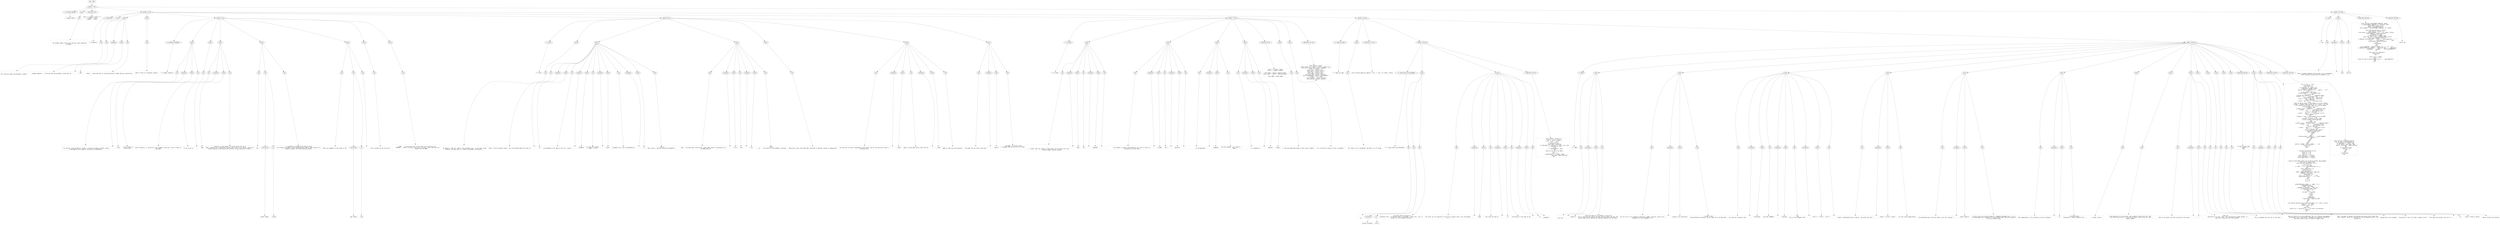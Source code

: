 digraph lpegNode {

node [fontname=Helvetica]
edge [style=dashed]

doc_0 [label="doc - 398"]


doc_0 -> { section_1}
{rank=same; section_1}

section_1 [label="section: 1-352"]


// END RANK doc_0

section_1 -> { header_2 prose_3 codeblock_4 section_5 section_6}
{rank=same; header_2 prose_3 codeblock_4 section_5 section_6}

header_2 [label="1 : Grammar Module"]

prose_3 [label="prose"]

codeblock_4 [label="code block 6-10"]

section_5 [label="section: 12-118"]

section_6 [label="section: 353-398"]


// END RANK section_1

header_2 -> leaf_7
leaf_7  [color=Gray,shape=rectangle,fontname=Inconsolata,label="* Grammar Module"]
// END RANK header_2

prose_3 -> { raw_8}
{rank=same; raw_8}

raw_8 [label="raw"]


// END RANK prose_3

raw_8 -> leaf_9
leaf_9  [color=Gray,shape=rectangle,fontname=Inconsolata,label="

  The grammar module returns one function, which generates
a grammar.
"]
// END RANK raw_8

codeblock_4 -> leaf_10
leaf_10  [color=Gray,shape=rectangle,fontname=Inconsolata,label="local s = require \"status\" ()
s.verbose = false
s.angry   = false"]
// END RANK codeblock_4

section_5 -> { header_11 prose_12 prose_13 prose_14 section_15 section_16 section_17 section_18}
{rank=same; header_11 prose_12 prose_13 prose_14 section_15 section_16 section_17 section_18}

header_11 [label="2 : Parameters"]

prose_12 [label="prose"]

prose_13 [label="prose"]

prose_14 [label="prose"]

section_15 [label="section: 22-47"]

section_16 [label="section: 48-72"]

section_17 [label="section: 73-118"]

section_18 [label="section: 119-159"]


// END RANK section_5

header_11 -> leaf_19
leaf_19  [color=Gray,shape=rectangle,fontname=Inconsolata,label="** Parameters"]
// END RANK header_11

prose_12 -> { raw_20}
{rank=same; raw_20}

raw_20 [label="raw"]


// END RANK prose_12

raw_20 -> leaf_21
leaf_21  [color=Gray,shape=rectangle,fontname=Inconsolata,label="

This function takes two parameters, namely:
"]
// END RANK raw_20

prose_13 -> { raw_22 prespace_23 literal_24 raw_25}
{rank=same; raw_22 prespace_23 literal_24 raw_25}

raw_22 [label="raw"]

prespace_23 [label="prespace"]

literal_24 [label="literal"]

raw_25 [label="raw"]


// END RANK prose_13

raw_22 -> leaf_26
leaf_26  [color=Gray,shape=rectangle,fontname=Inconsolata,label="
  - grammar_template :  A function with one parameter, which must be"]
// END RANK raw_22

prespace_23 -> leaf_27
leaf_27  [color=Gray,shape=rectangle,fontname=Inconsolata,label=" "]
// END RANK prespace_23

literal_24 -> leaf_28
leaf_28  [color=Gray,shape=rectangle,fontname=Inconsolata,label="_ENV"]
// END RANK literal_24

raw_25 -> leaf_29
leaf_29  [color=Gray,shape=rectangle,fontname=Inconsolata,label=".
  - metas :  A map with keys of string and values of Node subclass constructors.
"]
// END RANK raw_25

prose_14 -> { raw_30}
{rank=same; raw_30}

raw_30 [label="raw"]


// END RANK prose_14

raw_30 -> leaf_31
leaf_31  [color=Gray,shape=rectangle,fontname=Inconsolata,label="
Both of these are reasonably complex.

"]
// END RANK raw_30

section_15 -> { header_32 prose_33 prose_34 prose_35 prose_36 prose_37 prose_38 prose_39}
{rank=same; header_32 prose_33 prose_34 prose_35 prose_36 prose_37 prose_38 prose_39}

header_32 [label="3 : grammar_template"]

prose_33 [label="prose"]

prose_34 [label="prose"]

prose_35 [label="prose"]

prose_36 [label="prose"]

prose_37 [label="prose"]

prose_38 [label="prose"]

prose_39 [label="prose"]


// END RANK section_15

header_32 -> leaf_40
leaf_40  [color=Gray,shape=rectangle,fontname=Inconsolata,label="*** grammar_template"]
// END RANK header_32

prose_33 -> { raw_41 prespace_42 literal_43 raw_44}
{rank=same; raw_41 prespace_42 literal_43 raw_44}

raw_41 [label="raw"]

prespace_42 [label="prespace"]

literal_43 [label="literal"]

raw_44 [label="raw"]


// END RANK prose_33

raw_41 -> leaf_45
leaf_45  [color=Gray,shape=rectangle,fontname=Inconsolata,label="

  The internal function @define creates a custom environment variable, neatly
sidestepping lua's pedantic insistance on prepending"]
// END RANK raw_41

prespace_42 -> leaf_46
leaf_46  [color=Gray,shape=rectangle,fontname=Inconsolata,label=" "]
// END RANK prespace_42

literal_43 -> leaf_47
leaf_47  [color=Gray,shape=rectangle,fontname=Inconsolata,label="local"]
// END RANK literal_43

raw_44 -> leaf_48
leaf_48  [color=Gray,shape=rectangle,fontname=Inconsolata,label=" to all values of
significance.
"]
// END RANK raw_44

prose_34 -> { raw_49}
{rank=same; raw_49}

raw_49 [label="raw"]


// END RANK prose_34

raw_49 -> leaf_50
leaf_50  [color=Gray,shape=rectangle,fontname=Inconsolata,label="
More relevantly, it constructs a full grammar, which will return a table of
type Node.
"]
// END RANK raw_49

prose_35 -> { raw_51 prespace_52 literal_53 raw_54}
{rank=same; raw_51 prespace_52 literal_53 raw_54}

raw_51 [label="raw"]

prespace_52 [label="prespace"]

literal_53 [label="literal"]

raw_54 [label="raw"]


// END RANK prose_35

raw_51 -> leaf_55
leaf_55  [color=Gray,shape=rectangle,fontname=Inconsolata,label="
If you stick to"]
// END RANK raw_51

prespace_52 -> leaf_56
leaf_56  [color=Gray,shape=rectangle,fontname=Inconsolata,label=" "]
// END RANK prespace_52

literal_53 -> leaf_57
leaf_57  [color=Gray,shape=rectangle,fontname=Inconsolata,label="lpeg"]
// END RANK literal_53

raw_54 -> leaf_58
leaf_58  [color=Gray,shape=rectangle,fontname=Inconsolata,label=" patterns, as you should, all array values will be of
Node.  Captures will interpolate various other sorts of Lua values, which will
induce halting in some places and silently corrupt execution in others.
"]
// END RANK raw_54

prose_36 -> { raw_59 link_60 raw_61}
{rank=same; raw_59 link_60 raw_61}

raw_59 [label="raw"]

link_60 [label="link"]

raw_61 [label="raw"]


// END RANK prose_36

raw_59 -> leaf_62
leaf_62  [color=Gray,shape=rectangle,fontname=Inconsolata,label="
The "]
// END RANK raw_59

link_60 -> { anchortext_63 url_64}
{rank=same; anchortext_63 url_64}

anchortext_63 [label="anchortext"]

url_64 [label="url"]


// END RANK link_60

anchortext_63 -> leaf_65
leaf_65  [color=Gray,shape=rectangle,fontname=Inconsolata,label="elpatt module"]
// END RANK anchortext_63

url_64 -> leaf_66
leaf_66  [color=Gray,shape=rectangle,fontname=Inconsolata,label="./elpatt"]
// END RANK url_64

raw_61 -> leaf_67
leaf_67  [color=Gray,shape=rectangle,fontname=Inconsolata,label=" is intended to provide those patterns which
are allowed in Grammars, while expanding the scope of some favorites to
properly respect utf-8 and otherwise behave.
"]
// END RANK raw_61

prose_37 -> { raw_68 link_69 raw_70}
{rank=same; raw_68 link_69 raw_70}

raw_68 [label="raw"]

link_69 [label="link"]

raw_70 [label="raw"]


// END RANK prose_37

raw_68 -> leaf_71
leaf_71  [color=Gray,shape=rectangle,fontname=Inconsolata,label="
There are examples of the format in the "]
// END RANK raw_68

link_69 -> { anchortext_72 url_73}
{rank=same; anchortext_72 url_73}

anchortext_72 [label="anchortext"]

url_73 [label="url"]


// END RANK link_69

anchortext_72 -> leaf_74
leaf_74  [color=Gray,shape=rectangle,fontname=Inconsolata,label="spec module"]
// END RANK anchortext_72

url_73 -> leaf_75
leaf_75  [color=Gray,shape=rectangle,fontname=Inconsolata,label="./spec"]
// END RANK url_73

raw_70 -> leaf_76
leaf_76  [color=Gray,shape=rectangle,fontname=Inconsolata,label=".
"]
// END RANK raw_70

prose_38 -> { raw_77}
{rank=same; raw_77}

raw_77 [label="raw"]


// END RANK prose_38

raw_77 -> leaf_78
leaf_78  [color=Gray,shape=rectangle,fontname=Inconsolata,label="
Also included are two functions:
"]
// END RANK raw_77

prose_39 -> { raw_79}
{rank=same; raw_79}

raw_79 [label="raw"]


// END RANK prose_39

raw_79 -> leaf_80
leaf_80  [color=Gray,shape=rectangle,fontname=Inconsolata,label="
  -  START :  a string which must be the same as the starting rule.
  -  SUPPRESS :  either a string or an array of strings. These rules will be
                 removed from the Node.

"]
// END RANK raw_79

section_16 -> { header_81 prose_82 prose_83 prose_84 prose_85 prose_86 prose_87}
{rank=same; header_81 prose_82 prose_83 prose_84 prose_85 prose_86 prose_87}

header_81 [label="3 : metas"]

prose_82 [label="prose"]

prose_83 [label="prose"]

prose_84 [label="prose"]

prose_85 [label="prose"]

prose_86 [label="prose"]

prose_87 [label="prose"]


// END RANK section_16

header_81 -> leaf_88
leaf_88  [color=Gray,shape=rectangle,fontname=Inconsolata,label="*** metas"]
// END RANK header_81

prose_82 -> { raw_89}
{rank=same; raw_89}

raw_89 [label="raw"]


// END RANK prose_82

raw_89 -> leaf_90
leaf_90  [color=Gray,shape=rectangle,fontname=Inconsolata,label="

  By default a node will inherit from the Node class.  If you want custom
behavior, you must pass in a table of metatable constructors.
"]
// END RANK raw_89

prose_83 -> { raw_91 prespace_92 literal_93 raw_94 prespace_95 literal_96 raw_97 prespace_98 literal_99 raw_100 prespace_101 literal_102 raw_103}
{rank=same; raw_91 prespace_92 literal_93 raw_94 prespace_95 literal_96 raw_97 prespace_98 literal_99 raw_100 prespace_101 literal_102 raw_103}

raw_91 [label="raw"]

prespace_92 [label="prespace"]

literal_93 [label="literal"]

raw_94 [label="raw"]

prespace_95 [label="prespace"]

literal_96 [label="literal"]

raw_97 [label="raw"]

prespace_98 [label="prespace"]

literal_99 [label="literal"]

raw_100 [label="raw"]

prespace_101 [label="prespace"]

literal_102 [label="literal"]

raw_103 [label="raw"]


// END RANK prose_83

raw_91 -> leaf_104
leaf_104  [color=Gray,shape=rectangle,fontname=Inconsolata,label="
That's a fairly specific beast.  Any rule defined above will have an"]
// END RANK raw_91

prespace_92 -> leaf_105
leaf_105  [color=Gray,shape=rectangle,fontname=Inconsolata,label=" "]
// END RANK prespace_92

literal_93 -> leaf_106
leaf_106  [color=Gray,shape=rectangle,fontname=Inconsolata,label="id"]
// END RANK literal_93

raw_94 -> leaf_107
leaf_107  [color=Gray,shape=rectangle,fontname=Inconsolata,label="
corresonding to the name of the rule.  Unless"]
// END RANK raw_94

prespace_95 -> leaf_108
leaf_108  [color=Gray,shape=rectangle,fontname=Inconsolata,label=" "]
// END RANK prespace_95

literal_96 -> leaf_109
leaf_109  [color=Gray,shape=rectangle,fontname=Inconsolata,label="SUPPRESS"]
// END RANK literal_96

raw_97 -> leaf_110
leaf_110  [color=Gray,shape=rectangle,fontname=Inconsolata,label="ed, this will become
a Node.  If the"]
// END RANK raw_97

prespace_98 -> leaf_111
leaf_111  [color=Gray,shape=rectangle,fontname=Inconsolata,label=" "]
// END RANK prespace_98

literal_99 -> leaf_112
leaf_112  [color=Gray,shape=rectangle,fontname=Inconsolata,label="metas"]
// END RANK literal_99

raw_100 -> leaf_113
leaf_113  [color=Gray,shape=rectangle,fontname=Inconsolata,label=" parameter has a key corresponding to"]
// END RANK raw_100

prespace_101 -> leaf_114
leaf_114  [color=Gray,shape=rectangle,fontname=Inconsolata,label=" "]
// END RANK prespace_101

literal_102 -> leaf_115
leaf_115  [color=Gray,shape=rectangle,fontname=Inconsolata,label="id"]
// END RANK literal_102

raw_103 -> leaf_116
leaf_116  [color=Gray,shape=rectangle,fontname=Inconsolata,label=", then it
must return a function taking two parameters:
"]
// END RANK raw_103

prose_84 -> { raw_117 prespace_118 literal_119 raw_120 prespace_121 literal_122 raw_123}
{rank=same; raw_117 prespace_118 literal_119 raw_120 prespace_121 literal_122 raw_123}

raw_117 [label="raw"]

prespace_118 [label="prespace"]

literal_119 [label="literal"]

raw_120 [label="raw"]

prespace_121 [label="prespace"]

literal_122 [label="literal"]

raw_123 [label="raw"]


// END RANK prose_84

raw_117 -> leaf_124
leaf_124  [color=Gray,shape=rectangle,fontname=Inconsolata,label="
   - node :  The node under construction, which under normal circumstances will
             already have the"]
// END RANK raw_117

prespace_118 -> leaf_125
leaf_125  [color=Gray,shape=rectangle,fontname=Inconsolata,label=" "]
// END RANK prespace_118

literal_119 -> leaf_126
leaf_126  [color=Gray,shape=rectangle,fontname=Inconsolata,label="first"]
// END RANK literal_119

raw_120 -> leaf_127
leaf_127  [color=Gray,shape=rectangle,fontname=Inconsolata,label=" and"]
// END RANK raw_120

prespace_121 -> leaf_128
leaf_128  [color=Gray,shape=rectangle,fontname=Inconsolata,label=" "]
// END RANK prespace_121

literal_122 -> leaf_129
leaf_129  [color=Gray,shape=rectangle,fontname=Inconsolata,label="last"]
// END RANK literal_122

raw_123 -> leaf_130
leaf_130  [color=Gray,shape=rectangle,fontname=Inconsolata,label=" fields.
   - str  :  The entire str the grammar is parsing.
"]
// END RANK raw_123

prose_85 -> { raw_131}
{rank=same; raw_131}

raw_131 [label="raw"]


// END RANK prose_85

raw_131 -> leaf_132
leaf_132  [color=Gray,shape=rectangle,fontname=Inconsolata,label="
Which must return that same node, decorated in whatever fashion is appropriate.
"]
// END RANK raw_131

prose_86 -> { raw_133 prespace_134 literal_135 raw_136 prespace_137 literal_138 raw_139}
{rank=same; raw_133 prespace_134 literal_135 raw_136 prespace_137 literal_138 raw_139}

raw_133 [label="raw"]

prespace_134 [label="prespace"]

literal_135 [label="literal"]

raw_136 [label="raw"]

prespace_137 [label="prespace"]

literal_138 [label="literal"]

raw_139 [label="raw"]


// END RANK prose_86

raw_133 -> leaf_140
leaf_140  [color=Gray,shape=rectangle,fontname=Inconsolata,label="
The node will not have a metatable at this point, and the function must attach a
metatable with"]
// END RANK raw_133

prespace_134 -> leaf_141
leaf_141  [color=Gray,shape=rectangle,fontname=Inconsolata,label=" "]
// END RANK prespace_134

literal_135 -> leaf_142
leaf_142  [color=Gray,shape=rectangle,fontname=Inconsolata,label="__index"]
// END RANK literal_135

raw_136 -> leaf_143
leaf_143  [color=Gray,shape=rectangle,fontname=Inconsolata,label=" equal to some table which itself has the"]
// END RANK raw_136

prespace_137 -> leaf_144
leaf_144  [color=Gray,shape=rectangle,fontname=Inconsolata,label=" "]
// END RANK prespace_137

literal_138 -> leaf_145
leaf_145  [color=Gray,shape=rectangle,fontname=Inconsolata,label="__index"]
// END RANK literal_138

raw_139 -> leaf_146
leaf_146  [color=Gray,shape=rectangle,fontname=Inconsolata,label="
Node as some recursive backstop.
"]
// END RANK raw_139

prose_87 -> { raw_147 prespace_148 italic_149 raw_150}
{rank=same; raw_147 prespace_148 italic_149 raw_150}

raw_147 [label="raw"]

prespace_148 [label="prespace"]

italic_149 [label="italic"]

raw_150 [label="raw"]


// END RANK prose_87

raw_147 -> leaf_151
leaf_151  [color=Gray,shape=rectangle,fontname=Inconsolata,label="
You might say the return value must"]
// END RANK raw_147

prespace_148 -> leaf_152
leaf_152  [color=Gray,shape=rectangle,fontname=Inconsolata,label=" "]
// END RANK prespace_148

italic_149 -> leaf_153
leaf_153  [color=Gray,shape=rectangle,fontname=Inconsolata,label="inherit"]
// END RANK italic_149

raw_150 -> leaf_154
leaf_154  [color=Gray,shape=rectangle,fontname=Inconsolata,label=" from Node, if we were using
a language that did that sort of thing.


"]
// END RANK raw_150

section_17 -> { header_155 prose_156 prose_157 prose_158 prose_159 codeblock_160 prose_161 prose_162 codeblock_163}
{rank=same; header_155 prose_156 prose_157 prose_158 prose_159 codeblock_160 prose_161 prose_162 codeblock_163}

header_155 [label="3 : includes"]

prose_156 [label="prose"]

prose_157 [label="prose"]

prose_158 [label="prose"]

prose_159 [label="prose"]

codeblock_160 [label="code block 87-95"]

prose_161 [label="prose"]

prose_162 [label="prose"]

codeblock_163 [label="code block 101-116"]


// END RANK section_17

header_155 -> leaf_164
leaf_164  [color=Gray,shape=rectangle,fontname=Inconsolata,label="*** includes"]
// END RANK header_155

prose_156 -> { raw_165 prespace_166 literal_167 raw_168 prespace_169 literal_170 raw_171}
{rank=same; raw_165 prespace_166 literal_167 raw_168 prespace_169 literal_170 raw_171}

raw_165 [label="raw"]

prespace_166 [label="prespace"]

literal_167 [label="literal"]

raw_168 [label="raw"]

prespace_169 [label="prespace"]

literal_170 [label="literal"]

raw_171 [label="raw"]


// END RANK prose_156

raw_165 -> leaf_172
leaf_172  [color=Gray,shape=rectangle,fontname=Inconsolata,label="


- [ ] #todo  Note the require strings below, which prevent this from
             being a usable library, because"]
// END RANK raw_165

prespace_166 -> leaf_173
leaf_173  [color=Gray,shape=rectangle,fontname=Inconsolata,label=" "]
// END RANK prespace_166

literal_167 -> leaf_174
leaf_174  [color=Gray,shape=rectangle,fontname=Inconsolata,label="node"]
// END RANK literal_167

raw_168 -> leaf_175
leaf_175  [color=Gray,shape=rectangle,fontname=Inconsolata,label=" not"]
// END RANK raw_168

prespace_169 -> leaf_176
leaf_176  [color=Gray,shape=rectangle,fontname=Inconsolata,label=" "]
// END RANK prespace_169

literal_170 -> leaf_177
leaf_177  [color=Gray,shape=rectangle,fontname=Inconsolata,label="lpegnode"]
// END RANK literal_170

raw_171 -> leaf_178
leaf_178  [color=Gray,shape=rectangle,fontname=Inconsolata,label=".
"]
// END RANK raw_171

prose_157 -> { raw_179 prespace_180 literal_181 raw_182 prespace_183 literal_184 raw_185}
{rank=same; raw_179 prespace_180 literal_181 raw_182 prespace_183 literal_184 raw_185}

raw_179 [label="raw"]

prespace_180 [label="prespace"]

literal_181 [label="literal"]

raw_182 [label="raw"]

prespace_183 [label="prespace"]

literal_184 [label="literal"]

raw_185 [label="raw"]


// END RANK prose_157

raw_179 -> leaf_186
leaf_186  [color=Gray,shape=rectangle,fontname=Inconsolata,label="
             The problem is almost a philosophical one, and it's what I'm
             setting out to solve with"]
// END RANK raw_179

prespace_180 -> leaf_187
leaf_187  [color=Gray,shape=rectangle,fontname=Inconsolata,label=" "]
// END RANK prespace_180

literal_181 -> leaf_188
leaf_188  [color=Gray,shape=rectangle,fontname=Inconsolata,label="bridge"]
// END RANK literal_181

raw_182 -> leaf_189
leaf_189  [color=Gray,shape=rectangle,fontname=Inconsolata,label=" and"]
// END RANK raw_182

prespace_183 -> leaf_190
leaf_190  [color=Gray,shape=rectangle,fontname=Inconsolata,label=" "]
// END RANK prespace_183

literal_184 -> leaf_191
leaf_191  [color=Gray,shape=rectangle,fontname=Inconsolata,label="manifest"]
// END RANK literal_184

raw_185 -> leaf_192
leaf_192  [color=Gray,shape=rectangle,fontname=Inconsolata,label=".
"]
// END RANK raw_185

prose_158 -> { raw_193 prespace_194 literal_195 raw_196}
{rank=same; raw_193 prespace_194 literal_195 raw_196}

raw_193 [label="raw"]

prespace_194 [label="prespace"]

literal_195 [label="literal"]

raw_196 [label="raw"]


// END RANK prose_158

raw_193 -> leaf_197
leaf_197  [color=Gray,shape=rectangle,fontname=Inconsolata,label="
             In the meantime,"]
// END RANK raw_193

prespace_194 -> leaf_198
leaf_198  [color=Gray,shape=rectangle,fontname=Inconsolata,label=" "]
// END RANK prespace_194

literal_195 -> leaf_199
leaf_199  [color=Gray,shape=rectangle,fontname=Inconsolata,label="lpegnode"]
// END RANK literal_195

raw_196 -> leaf_200
leaf_200  [color=Gray,shape=rectangle,fontname=Inconsolata,label=" has one consumer. Let's keep it
             happy.
"]
// END RANK raw_196

prose_159 -> { raw_201 prespace_202 literal_203 raw_204}
{rank=same; raw_201 prespace_202 literal_203 raw_204}

raw_201 [label="raw"]

prespace_202 [label="prespace"]

literal_203 [label="literal"]

raw_204 [label="raw"]


// END RANK prose_159

raw_201 -> leaf_205
leaf_205  [color=Gray,shape=rectangle,fontname=Inconsolata,label="
             I'm renaming it"]
// END RANK raw_201

prespace_202 -> leaf_206
leaf_206  [color=Gray,shape=rectangle,fontname=Inconsolata,label=" "]
// END RANK prespace_202

literal_203 -> leaf_207
leaf_207  [color=Gray,shape=rectangle,fontname=Inconsolata,label="espalier"]
// END RANK literal_203

raw_204 -> leaf_208
leaf_208  [color=Gray,shape=rectangle,fontname=Inconsolata,label=" anyway.
"]
// END RANK raw_204

codeblock_160 -> leaf_209
leaf_209  [color=Gray,shape=rectangle,fontname=Inconsolata,label="local L = require \"lpeg\"
local a = require \"anterm\"

local Node = require \"espalier/node\"
local elpatt = require \"espalier/elpatt\"

local DROP = elpatt.DROP"]
// END RANK codeblock_160

prose_161 -> { raw_210}
{rank=same; raw_210}

raw_210 [label="raw"]


// END RANK prose_161

raw_210 -> leaf_211
leaf_211  [color=Gray,shape=rectangle,fontname=Inconsolata,label="
I like the dedication shown in this style of import.
"]
// END RANK raw_210

prose_162 -> { raw_212}
{rank=same; raw_212}

raw_212 [label="raw"]


// END RANK prose_162

raw_212 -> leaf_213
leaf_213  [color=Gray,shape=rectangle,fontname=Inconsolata,label="
It's the kind of thing I'd like to automate.
"]
// END RANK raw_212

codeblock_163 -> leaf_214
leaf_214  [color=Gray,shape=rectangle,fontname=Inconsolata,label="local assert = assert
local string, io = assert( string ), assert( io )
local VER = string.sub( assert( _VERSION ), -4 )
local _G = assert( _G )
local error = assert( error )
local pairs = assert( pairs )
local next = assert( next )
local type = assert( type )
local tostring = assert( tostring )
local setmetatable = assert( setmetatable )
if VER == \" 5.1\" then
   local setfenv = assert( setfenv )
   local getfenv = assert( getfenv )
end"]
// END RANK codeblock_163

section_18 -> { header_215 prose_216 codeblock_217 section_218 section_219}
{rank=same; header_215 prose_216 codeblock_217 section_218 section_219}

header_215 [label="3 : make_ast_node"]

prose_216 [label="prose"]

codeblock_217 [label="code block 124-126"]

section_218 [label="section: 129-159"]

section_219 [label="section: 160-352"]


// END RANK section_18

header_215 -> leaf_220
leaf_220  [color=Gray,shape=rectangle,fontname=Inconsolata,label="*** make_ast_node"]
// END RANK header_215

prose_216 -> { raw_221}
{rank=same; raw_221}

raw_221 [label="raw"]


// END RANK prose_216

raw_221 -> leaf_222
leaf_222  [color=Gray,shape=rectangle,fontname=Inconsolata,label="

  This takes a lot of parameters and does a lot of things.

"]
// END RANK raw_221

codeblock_217 -> leaf_223
leaf_223  [color=Gray,shape=rectangle,fontname=Inconsolata,label="local function make_ast_node(id, first, t, last, str, metas, offset)"]
// END RANK codeblock_217

section_218 -> { header_224 prose_225 prose_226 codeblock_227}
{rank=same; header_224 prose_225 prose_226 codeblock_227}

header_224 [label="4 : setup values and metatables"]

prose_225 [label="prose"]

prose_226 [label="prose"]

codeblock_227 [label="code block 139-157"]


// END RANK section_218

header_224 -> leaf_228
leaf_228  [color=Gray,shape=rectangle,fontname=Inconsolata,label="**** setup values and metatables"]
// END RANK header_224

prose_225 -> { raw_229 link_230 raw_231}
{rank=same; raw_229 link_230 raw_231}

raw_229 [label="raw"]

link_230 [label="link"]

raw_231 [label="raw"]


// END RANK prose_225

raw_229 -> leaf_232
leaf_232  [color=Gray,shape=rectangle,fontname=Inconsolata,label="

  As "]
// END RANK raw_229

link_230 -> { anchortext_233 url_234}
{rank=same; anchortext_233 url_234}

anchortext_233 [label="anchortext"]

url_234 [label="url"]


// END RANK link_230

anchortext_233 -> leaf_235
leaf_235  [color=Gray,shape=rectangle,fontname=Inconsolata,label="covered elsewhere"]
// END RANK anchortext_233

url_234 -> leaf_236
leaf_236  [color=Gray,shape=rectangle,fontname=Inconsolata,label="httk://"]
// END RANK url_234

raw_231 -> leaf_237
leaf_237  [color=Gray,shape=rectangle,fontname=Inconsolata,label=", we accept three varieties of
metatable verb.  An ordinary table is assigned; a table with __call is
called, as is an ordinary function.
"]
// END RANK raw_231

prose_226 -> { raw_238 prespace_239 literal_240 raw_241 prespace_242 literal_243 raw_244 prespace_245 literal_246 raw_247}
{rank=same; raw_238 prespace_239 literal_240 raw_241 prespace_242 literal_243 raw_244 prespace_245 literal_246 raw_247}

raw_238 [label="raw"]

prespace_239 [label="prespace"]

literal_240 [label="literal"]

raw_241 [label="raw"]

prespace_242 [label="prespace"]

literal_243 [label="literal"]

raw_244 [label="raw"]

prespace_245 [label="prespace"]

literal_246 [label="literal"]

raw_247 [label="raw"]


// END RANK prose_226

raw_238 -> leaf_248
leaf_248  [color=Gray,shape=rectangle,fontname=Inconsolata,label="
The latter two are expected to return the original table, now a descendent
of"]
// END RANK raw_238

prespace_239 -> leaf_249
leaf_249  [color=Gray,shape=rectangle,fontname=Inconsolata,label=" "]
// END RANK prespace_239

literal_240 -> leaf_250
leaf_250  [color=Gray,shape=rectangle,fontname=Inconsolata,label="Node"]
// END RANK literal_240

raw_241 -> leaf_251
leaf_251  [color=Gray,shape=rectangle,fontname=Inconsolata,label=".  This need not have an"]
// END RANK raw_241

prespace_242 -> leaf_252
leaf_252  [color=Gray,shape=rectangle,fontname=Inconsolata,label=" "]
// END RANK prespace_242

literal_243 -> leaf_253
leaf_253  [color=Gray,shape=rectangle,fontname=Inconsolata,label="id"]
// END RANK literal_243

raw_244 -> leaf_254
leaf_254  [color=Gray,shape=rectangle,fontname=Inconsolata,label=" field which is the same as the"]
// END RANK raw_244

prespace_245 -> leaf_255
leaf_255  [color=Gray,shape=rectangle,fontname=Inconsolata,label=" "]
// END RANK prespace_245

literal_246 -> leaf_256
leaf_256  [color=Gray,shape=rectangle,fontname=Inconsolata,label="id"]
// END RANK literal_246

raw_247 -> leaf_257
leaf_257  [color=Gray,shape=rectangle,fontname=Inconsolata,label="
parameter.
"]
// END RANK raw_247

codeblock_227 -> leaf_258
leaf_258  [color=Gray,shape=rectangle,fontname=Inconsolata,label="   local offset = offset or 0
   t.first = first + offset
   t.last  = last + offset - 1
   t.str   = str
   if metas[id] then
      local meta = metas[id]
      if type(meta) == \"function\" or meta.__call then
        t = metas[id](t, str)
      else
        t = setmetatable(t, meta)
      end
      assert(t.id, \"no id on Node\")
   else
      t.id = id
       setmetatable(t, {__index = Node,
                     __tostring = Node.toString})
   end"]
// END RANK codeblock_227

section_219 -> { header_259 prose_260 prose_261 prose_262 prose_263 prose_264 prose_265 prose_266 prose_267 prose_268 prose_269 prose_270 prose_271 prose_272 prose_273 codeblock_274 prose_275 prose_276 codeblock_277 codeblock_278}
{rank=same; header_259 prose_260 prose_261 prose_262 prose_263 prose_264 prose_265 prose_266 prose_267 prose_268 prose_269 prose_270 prose_271 prose_272 prose_273 codeblock_274 prose_275 prose_276 codeblock_277 codeblock_278}

header_259 [label="4 : DROP"]

prose_260 [label="prose"]

prose_261 [label="prose"]

prose_262 [label="prose"]

prose_263 [label="prose"]

prose_264 [label="prose"]

prose_265 [label="prose"]

prose_266 [label="prose"]

prose_267 [label="prose"]

prose_268 [label="prose"]

prose_269 [label="prose"]

prose_270 [label="prose"]

prose_271 [label="prose"]

prose_272 [label="prose"]

prose_273 [label="prose"]

codeblock_274 [label="code block 208-212"]

prose_275 [label="prose"]

prose_276 [label="prose"]

codeblock_277 [label="code block 218-334"]

codeblock_278 [label="code block 336-350"]


// END RANK section_219

header_259 -> leaf_279
leaf_279  [color=Gray,shape=rectangle,fontname=Inconsolata,label="**** DROP"]
// END RANK header_259

prose_260 -> { raw_280 prespace_281 literal_282 raw_283}
{rank=same; raw_280 prespace_281 literal_282 raw_283}

raw_280 [label="raw"]

prespace_281 [label="prespace"]

literal_282 [label="literal"]

raw_283 [label="raw"]


// END RANK prose_260

raw_280 -> leaf_284
leaf_284  [color=Gray,shape=rectangle,fontname=Inconsolata,label="

  The rule"]
// END RANK raw_280

prespace_281 -> leaf_285
leaf_285  [color=Gray,shape=rectangle,fontname=Inconsolata,label=" "]
// END RANK prespace_281

literal_282 -> leaf_286
leaf_286  [color=Gray,shape=rectangle,fontname=Inconsolata,label="elpatt.D"]
// END RANK literal_282

raw_283 -> leaf_287
leaf_287  [color=Gray,shape=rectangle,fontname=Inconsolata,label=" causes the match to be dropped. In order for
this to give use the results we want, we must adjust the peer and
parent nodes while removing the captured element from the table.
"]
// END RANK raw_283

prose_261 -> { raw_288 prespace_289 literal_290 raw_291}
{rank=same; raw_288 prespace_289 literal_290 raw_291}

raw_288 [label="raw"]

prespace_289 [label="prespace"]

literal_290 [label="literal"]

raw_291 [label="raw"]


// END RANK prose_261

raw_288 -> leaf_292
leaf_292  [color=Gray,shape=rectangle,fontname=Inconsolata,label="
The use case is for eloquently expressed 'wrapper' patterns, which occur
frequently in real languages. In a"]
// END RANK raw_288

prespace_289 -> leaf_293
leaf_293  [color=Gray,shape=rectangle,fontname=Inconsolata,label=" "]
// END RANK prespace_289

literal_290 -> leaf_294
leaf_294  [color=Gray,shape=rectangle,fontname=Inconsolata,label="(typical lisp expression)"]
// END RANK literal_290

raw_291 -> leaf_295
leaf_295  [color=Gray,shape=rectangle,fontname=Inconsolata,label=" we don't need
the parentheses and would like our span not to include them.
"]
// END RANK raw_291

prose_262 -> { raw_296 prespace_297 literal_298 raw_299 prespace_300 literal_301 raw_302 prespace_303 literal_304 raw_305}
{rank=same; raw_296 prespace_297 literal_298 raw_299 prespace_300 literal_301 raw_302 prespace_303 literal_304 raw_305}

raw_296 [label="raw"]

prespace_297 [label="prespace"]

literal_298 [label="literal"]

raw_299 [label="raw"]

prespace_300 [label="prespace"]

literal_301 [label="literal"]

raw_302 [label="raw"]

prespace_303 [label="prespace"]

literal_304 [label="literal"]

raw_305 [label="raw"]


// END RANK prose_262

raw_296 -> leaf_306
leaf_306  [color=Gray,shape=rectangle,fontname=Inconsolata,label="
We could use a pattern like"]
// END RANK raw_296

prespace_297 -> leaf_307
leaf_307  [color=Gray,shape=rectangle,fontname=Inconsolata,label=" "]
// END RANK prespace_297

literal_298 -> leaf_308
leaf_308  [color=Gray,shape=rectangle,fontname=Inconsolata,label="V\"formwrap\""]
// END RANK literal_298

raw_299 -> leaf_309
leaf_309  [color=Gray,shape=rectangle,fontname=Inconsolata,label=" and then SUPPRESS"]
// END RANK raw_299

prespace_300 -> leaf_310
leaf_310  [color=Gray,shape=rectangle,fontname=Inconsolata,label=" "]
// END RANK prespace_300

literal_301 -> leaf_311
leaf_311  [color=Gray,shape=rectangle,fontname=Inconsolata,label="formwrap"]
// END RANK literal_301

raw_302 -> leaf_312
leaf_312  [color=Gray,shape=rectangle,fontname=Inconsolata,label=", but
this is less eloquent than"]
// END RANK raw_302

prespace_303 -> leaf_313
leaf_313  [color=Gray,shape=rectangle,fontname=Inconsolata,label=" "]
// END RANK prespace_303

literal_304 -> leaf_314
leaf_314  [color=Gray,shape=rectangle,fontname=Inconsolata,label="D(P\"(\") * V\"form\" *  D(P\")\")"]
// END RANK literal_304

raw_305 -> leaf_315
leaf_315  [color=Gray,shape=rectangle,fontname=Inconsolata,label=".
"]
// END RANK raw_305

prose_263 -> { raw_316 prespace_317 literal_318 raw_319}
{rank=same; raw_316 prespace_317 literal_318 raw_319}

raw_316 [label="raw"]

prespace_317 [label="prespace"]

literal_318 [label="literal"]

raw_319 [label="raw"]


// END RANK prose_263

raw_316 -> leaf_320
leaf_320  [color=Gray,shape=rectangle,fontname=Inconsolata,label="
Which is admittedly hard to look at.  We prefer the form"]
// END RANK raw_316

prespace_317 -> leaf_321
leaf_321  [color=Gray,shape=rectangle,fontname=Inconsolata,label=""]
// END RANK prespace_317

literal_318 -> leaf_322
leaf_322  [color=Gray,shape=rectangle,fontname=Inconsolata,label="D(pal) * V\"form\" * D(par)"]
// END RANK literal_318

raw_319 -> leaf_323
leaf_323  [color=Gray,shape=rectangle,fontname=Inconsolata,label=" for this reason among others.
"]
// END RANK raw_319

prose_264 -> { raw_324 prespace_325 literal_326 raw_327}
{rank=same; raw_324 prespace_325 literal_326 raw_327}

raw_324 [label="raw"]

prespace_325 [label="prespace"]

literal_326 [label="literal"]

raw_327 [label="raw"]


// END RANK prose_264

raw_324 -> leaf_328
leaf_328  [color=Gray,shape=rectangle,fontname=Inconsolata,label="
The algorithm moves from the right to the left, because"]
// END RANK raw_324

prespace_325 -> leaf_329
leaf_329  [color=Gray,shape=rectangle,fontname=Inconsolata,label=" "]
// END RANK prespace_325

literal_326 -> leaf_330
leaf_330  [color=Gray,shape=rectangle,fontname=Inconsolata,label="table.remove(t)"]
// END RANK literal_326

raw_327 -> leaf_331
leaf_331  [color=Gray,shape=rectangle,fontname=Inconsolata,label="
is O(1) so we can strip any amount of rightward droppage first.  It is
correspondingly more expensive to strip middle drops, and most expensive
to strip leftmost drops.
"]
// END RANK raw_327

prose_265 -> { raw_332 prespace_333 literal_334 raw_335}
{rank=same; raw_332 prespace_333 literal_334 raw_335}

raw_332 [label="raw"]

prespace_333 [label="prespace"]

literal_334 [label="literal"]

raw_335 [label="raw"]


// END RANK prose_265

raw_332 -> leaf_336
leaf_336  [color=Gray,shape=rectangle,fontname=Inconsolata,label="
More importantly, if we counted up, we'd be tracking"]
// END RANK raw_332

prespace_333 -> leaf_337
leaf_337  [color=Gray,shape=rectangle,fontname=Inconsolata,label=" "]
// END RANK prespace_333

literal_334 -> leaf_338
leaf_338  [color=Gray,shape=rectangle,fontname=Inconsolata,label="#t"]
// END RANK literal_334

raw_335 -> leaf_339
leaf_339  [color=Gray,shape=rectangle,fontname=Inconsolata,label=", a moving target.
Counting to 1 neatly prevents this.
"]
// END RANK raw_335

prose_266 -> { raw_340}
{rank=same; raw_340}

raw_340 [label="raw"]


// END RANK prose_266

raw_340 -> leaf_341
leaf_341  [color=Gray,shape=rectangle,fontname=Inconsolata,label="
   -  [ ] #Todo :Faster:
"]
// END RANK raw_340

prose_267 -> { raw_342}
{rank=same; raw_342}

raw_342 [label="raw"]


// END RANK prose_267

raw_342 -> leaf_343
leaf_343  [color=Gray,shape=rectangle,fontname=Inconsolata,label="
     -  This algorithm, as we discussed, goes quadratic toward the left side.
        The correct way to go is if we see any drop, flip a dirty bit, and
        compact upward.
"]
// END RANK raw_342

prose_268 -> { raw_344 prespace_345 literal_346 raw_347}
{rank=same; raw_344 prespace_345 literal_346 raw_347}

raw_344 [label="raw"]

prespace_345 [label="prespace"]

literal_346 [label="literal"]

raw_347 [label="raw"]


// END RANK prose_268

raw_344 -> leaf_348
leaf_348  [color=Gray,shape=rectangle,fontname=Inconsolata,label="
     -  More to the point, the mere inclusion of this much"]
// END RANK raw_344

prespace_345 -> leaf_349
leaf_349  [color=Gray,shape=rectangle,fontname=Inconsolata,label=" "]
// END RANK prespace_345

literal_346 -> leaf_350
leaf_350  [color=Gray,shape=rectangle,fontname=Inconsolata,label="s:"]
// END RANK literal_346

raw_347 -> leaf_351
leaf_351  [color=Gray,shape=rectangle,fontname=Inconsolata,label=" slows the
        algorithm to an utter crawl. The concatenations happen anyway, to
        pass the string into the status module.
"]
// END RANK raw_347

prose_269 -> { raw_352}
{rank=same; raw_352}

raw_352 [label="raw"]


// END RANK prose_269

raw_352 -> leaf_353
leaf_353  [color=Gray,shape=rectangle,fontname=Inconsolata,label="
        This is probably 10x the cost in real work.
"]
// END RANK raw_352

prose_270 -> { raw_354}
{rank=same; raw_354}

raw_354 [label="raw"]


// END RANK prose_270

raw_354 -> leaf_355
leaf_355  [color=Gray,shape=rectangle,fontname=Inconsolata,label="
        Why am I doing it in such a dumb way? This is a literate programming
        environment, and I'm building a language with templates and macros
        and other useful access to state at compile time.
"]
// END RANK raw_354

prose_271 -> { raw_356}
{rank=same; raw_356}

raw_356 [label="raw"]


// END RANK prose_271

raw_356 -> leaf_357
leaf_357  [color=Gray,shape=rectangle,fontname=Inconsolata,label="
        That's two ways to remove the verbosity and other printfs when they
        aren't wanted.  Better to simulate the correct behavior until I can
        provide it.
"]
// END RANK raw_356

prose_272 -> { raw_358}
{rank=same; raw_358}

raw_358 [label="raw"]


// END RANK prose_272

raw_358 -> leaf_359
leaf_359  [color=Gray,shape=rectangle,fontname=Inconsolata,label="
anyway back to our program
"]
// END RANK raw_358

prose_273 -> { raw_360}
{rank=same; raw_360}

raw_360 [label="raw"]


// END RANK prose_273

raw_360 -> leaf_361
leaf_361  [color=Gray,shape=rectangle,fontname=Inconsolata,label="
The parent of the first node is always itself:
"]
// END RANK raw_360

codeblock_274 -> leaf_362
leaf_362  [color=Gray,shape=rectangle,fontname=Inconsolata,label="   if not t.parent then
      t.parent = t
   end"]
// END RANK codeblock_274

prose_275 -> { raw_363 prespace_364 literal_365 raw_366}
{rank=same; raw_363 prespace_364 literal_365 raw_366}

raw_363 [label="raw"]

prespace_364 [label="prespace"]

literal_365 [label="literal"]

raw_366 [label="raw"]


// END RANK prose_275

raw_363 -> leaf_367
leaf_367  [color=Gray,shape=rectangle,fontname=Inconsolata,label="
This means the special case isn't a"]
// END RANK raw_363

prespace_364 -> leaf_368
leaf_368  [color=Gray,shape=rectangle,fontname=Inconsolata,label=" "]
// END RANK prespace_364

literal_365 -> leaf_369
leaf_369  [color=Gray,shape=rectangle,fontname=Inconsolata,label="nil"]
// END RANK literal_365

raw_366 -> leaf_370
leaf_370  [color=Gray,shape=rectangle,fontname=Inconsolata,label=", which I think is better.
"]
// END RANK raw_366

prose_276 -> { raw_371}
{rank=same; raw_371}

raw_371 [label="raw"]


// END RANK prose_276

raw_371 -> leaf_372
leaf_372  [color=Gray,shape=rectangle,fontname=Inconsolata,label="
Now we iterate the children
"]
// END RANK raw_371

codeblock_277 -> leaf_373
leaf_373  [color=Gray,shape=rectangle,fontname=Inconsolata,label="   for i = #t, 1, -1 do
      t[i].parent = t
      local cap = t[i]
      if type(cap) ~= \"table\" then
         s:complain(\"CAPTURE ISSUE\",
                    \"type of capture subgroup is \" .. type(v) .. \"\\n\")
      end
      if cap.DROP == DROP then
         s:verb(\"drops in \" .. a.bright(t.id))
         if i == #t then
            s:verb(a.red(\"rightmost\") .. \" remaining node\")
            s:verb(\"  t.$: \" .. tostring(t.last) .. \" Δ: \"
                   .. tostring(cap.last - cap.first))
            t.last = t.last - (cap.last - cap.first)
            table.remove(t)
            s:verb(\"  new t.$: \" .. tostring(t.last))
         else
            -- Here we may be either in the middle or at the leftmost
            -- margin.  Leftmost means either we're at index 1, or that
            -- all children to the left, down to 1, are all DROPs.
            local leftmost = (i == 1)
            if leftmost then
               s:verb(a.cyan(\"  leftmost\") .. \" remaining node\")
               s:verb(\"    t.^: \" .. tostring(t.first)
                      .. \" D.$: \" .. tostring(cap.last))
               t.first = cap.last
               s:verb(\"    new t.^: \" .. tostring(t.first))
               table.remove(t, 1)
            else
               leftmost = true -- provisionally since cap.DROP
               for j = i, 1, -1 do
                 leftmost = leftmost and t[j].DROP
                 if not leftmost then break end
               end
               if leftmost then
                  s:verb(a.cyan(\"  leftmost inner\") .. \" remaining node\")
                  s:verb(\"    t.^: \" .. tostring(t.first)
                         .. \" D.$: \" .. tostring(cap.last))
                  t.first = cap.last
                  s:verb(\"    new t.^: \" .. tostring(t.first))
                  for j = i, 1, -1 do
                     -- this is quadradic but correct
                     -- and easy to understand.
                     table.remove(t, j)
                     break
                  end
               else
                  s:verb(a.green(\"  middle\") .. \" node dropped\")
                  table.remove(t, i)
               end
            end
         end
      end
   end
   assert(t.isNode, \"failed isNode: \" .. id)
   assert(t.str)
   return t
end


-- localize the patterns we use
local Cp = L.Cp
local Cc = L.Cc
local Ct = L.Ct
local arg1_str = L.Carg(1)
local arg2_metas = L.Carg(2)
local arg3_offset = L.Carg(3)


-- setup an environment where you can easily define lpeg grammars
-- with lots of syntax sugar
local function define(func, g, e)
  g = g or {}
  if e == nil then
    e = VER == \" 5.1\" and getfenv(func) or _G
  end
  local suppressed = {}
  local env = {}
  local env_index = {
    START = function(name) g[1] = name end,
    SUPPRESS = function(...)
      suppressed = {}
      for i = 1, select('#', ...) do
        suppressed[select(i, ... )] = true
      end
    end,
    V = L.V,
    P = L.P,
  }

  setmetatable(env_index, { __index = e })
  setmetatable(env, {
    __index = env_index,
    __newindex = function( _, name, val )
      if suppressed[ name ] then
        g[ name ] = val
      else
        g[ name ] = (Cc(name)
              * Cp()
              * Ct(val)
              * Cp()
              * arg1_str
              * arg2_metas)
              * arg3_offset / make_ast_node
      end
    end
  })
  -- call passed function with custom environment (5.1- and 5.2-style)
  if VER == \" 5.1\" then
    setfenv( func, env )
  end
  func( env )
  assert( g[ 1 ] and g[ g[ 1 ] ], \"no start rule defined\" )
  return g
end"]
// END RANK codeblock_277

codeblock_278 -> leaf_374
leaf_374  [color=Gray,shape=rectangle,fontname=Inconsolata,label="local function refineMetas(metas)
  for id, meta in pairs(metas) do
    if type(meta) == \"table\" then
      if not meta[\"__tostring\"] then
        meta[\"__tostring\"] = Node.toString
      end
      if not meta.id then
        meta.id = id
      end
    end
  end
  return metas
end"]
// END RANK codeblock_278

section_6 -> { header_375 prose_376 codeblock_377 codeblock_378}
{rank=same; header_375 prose_376 codeblock_377 codeblock_378}

header_375 [label="2 : new"]

prose_376 [label="prose"]

codeblock_377 [label="code block 358-394"]

codeblock_378 [label="code block 396-398"]


// END RANK section_6

header_375 -> leaf_379
leaf_379  [color=Gray,shape=rectangle,fontname=Inconsolata,label="** new"]
// END RANK header_375

prose_376 -> { raw_380 prespace_381 literal_382 raw_383}
{rank=same; raw_380 prespace_381 literal_382 raw_383}

raw_380 [label="raw"]

prespace_381 [label="prespace"]

literal_382 [label="literal"]

raw_383 [label="raw"]


// END RANK prose_376

raw_380 -> leaf_384
leaf_384  [color=Gray,shape=rectangle,fontname=Inconsolata,label="

Given a grammar_template function and a set of metatables,
yield a parsing function and the grammar as an"]
// END RANK raw_380

prespace_381 -> leaf_385
leaf_385  [color=Gray,shape=rectangle,fontname=Inconsolata,label=" "]
// END RANK prespace_381

literal_382 -> leaf_386
leaf_386  [color=Gray,shape=rectangle,fontname=Inconsolata,label="lpeg"]
// END RANK literal_382

raw_383 -> leaf_387
leaf_387  [color=Gray,shape=rectangle,fontname=Inconsolata,label=" pattern.
"]
// END RANK raw_383

codeblock_377 -> leaf_388
leaf_388  [color=Gray,shape=rectangle,fontname=Inconsolata,label="local function new(grammar_template, metas)
  if type(grammar_template) == \"function\" then
    local metas = metas or {}
    metas = refineMetas(metas)
    local grammar = define(grammar_template, nil, metas)

    local function parse(str, offset)
      local offset = offset or 0
      local match = L.match(grammar, str, 1, str, metas, offset)
      local maybeErr = match:lastLeaf()
      if maybeErr.id then
        if maybeErr.id == \"ERROR\" then
          local line, col = match:linePos(maybeErr.first)
          local msg = maybeErr.msg or \"\"
          s:complain(\"Parsing Error\", \" line: \" .. tostring(line) .. \", \"
                     .. \"col: \" .. tostring(col) .. \". \" .. msg)
          return match, match:lastLeaf()
        else
          return match
        end
      else
          local maybeNode = maybeErr.isNode and \" is \" or \" isn't \"
          s:complain(\"No id on match\" .. \"match of type, \" .. type(match)
                    .. maybeNode .. \" a Node: \" .. tostring(maybeErr))
      end

      -- This would be a bad match.
      return match
    end

    return parse, grammar
  else
    s:halt(\"no way to build grammar out of \" .. type(template))
  end
end"]
// END RANK codeblock_377

codeblock_378 -> leaf_389
leaf_389  [color=Gray,shape=rectangle,fontname=Inconsolata,label="return new"]
// END RANK codeblock_378


}
